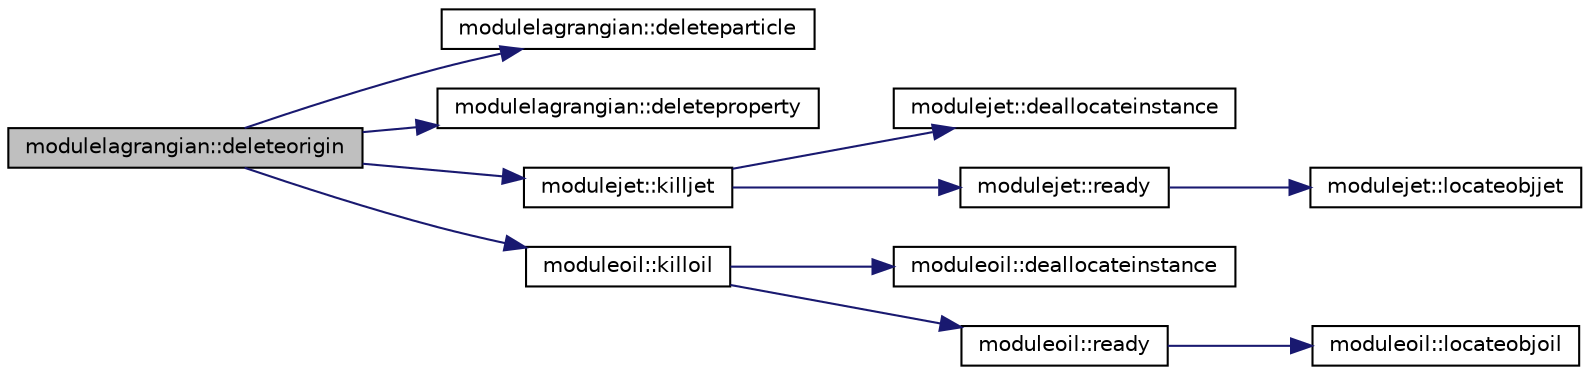 digraph "modulelagrangian::deleteorigin"
{
 // LATEX_PDF_SIZE
  edge [fontname="Helvetica",fontsize="10",labelfontname="Helvetica",labelfontsize="10"];
  node [fontname="Helvetica",fontsize="10",shape=record];
  rankdir="LR";
  Node1 [label="modulelagrangian::deleteorigin",height=0.2,width=0.4,color="black", fillcolor="grey75", style="filled", fontcolor="black",tooltip=" "];
  Node1 -> Node2 [color="midnightblue",fontsize="10",style="solid"];
  Node2 [label="modulelagrangian::deleteparticle",height=0.2,width=0.4,color="black", fillcolor="white", style="filled",URL="$namespacemodulelagrangian.html#a0acccf68f63b061b6ad6122ccbe76ac1",tooltip=" "];
  Node1 -> Node3 [color="midnightblue",fontsize="10",style="solid"];
  Node3 [label="modulelagrangian::deleteproperty",height=0.2,width=0.4,color="black", fillcolor="white", style="filled",URL="$namespacemodulelagrangian.html#abff255f913afc4b6a6e6434a97f541f9",tooltip=" "];
  Node1 -> Node4 [color="midnightblue",fontsize="10",style="solid"];
  Node4 [label="modulejet::killjet",height=0.2,width=0.4,color="black", fillcolor="white", style="filled",URL="$namespacemodulejet.html#a98749a91e325a4b4041aa46d5abfde4e",tooltip=" "];
  Node4 -> Node5 [color="midnightblue",fontsize="10",style="solid"];
  Node5 [label="modulejet::deallocateinstance",height=0.2,width=0.4,color="black", fillcolor="white", style="filled",URL="$namespacemodulejet.html#aed198ff7ee371124ec0afa1cd4cfe116",tooltip=" "];
  Node4 -> Node6 [color="midnightblue",fontsize="10",style="solid"];
  Node6 [label="modulejet::ready",height=0.2,width=0.4,color="black", fillcolor="white", style="filled",URL="$namespacemodulejet.html#a08cf17884b67eb6e393c3f7553f6398f",tooltip=" "];
  Node6 -> Node7 [color="midnightblue",fontsize="10",style="solid"];
  Node7 [label="modulejet::locateobjjet",height=0.2,width=0.4,color="black", fillcolor="white", style="filled",URL="$namespacemodulejet.html#a0b2668a76b18f69741deda8796740f8f",tooltip=" "];
  Node1 -> Node8 [color="midnightblue",fontsize="10",style="solid"];
  Node8 [label="moduleoil::killoil",height=0.2,width=0.4,color="black", fillcolor="white", style="filled",URL="$namespacemoduleoil.html#a3515505fcda962cedd51dd5986ff6777",tooltip=" "];
  Node8 -> Node9 [color="midnightblue",fontsize="10",style="solid"];
  Node9 [label="moduleoil::deallocateinstance",height=0.2,width=0.4,color="black", fillcolor="white", style="filled",URL="$namespacemoduleoil.html#ae94c3b6ecc29b85e8ccbddf231f67646",tooltip=" "];
  Node8 -> Node10 [color="midnightblue",fontsize="10",style="solid"];
  Node10 [label="moduleoil::ready",height=0.2,width=0.4,color="black", fillcolor="white", style="filled",URL="$namespacemoduleoil.html#a16763a360a31b49d4f67bbba295472a5",tooltip=" "];
  Node10 -> Node11 [color="midnightblue",fontsize="10",style="solid"];
  Node11 [label="moduleoil::locateobjoil",height=0.2,width=0.4,color="black", fillcolor="white", style="filled",URL="$namespacemoduleoil.html#aa0854458437dd99f9ef2103ed4f048b4",tooltip=" "];
}
